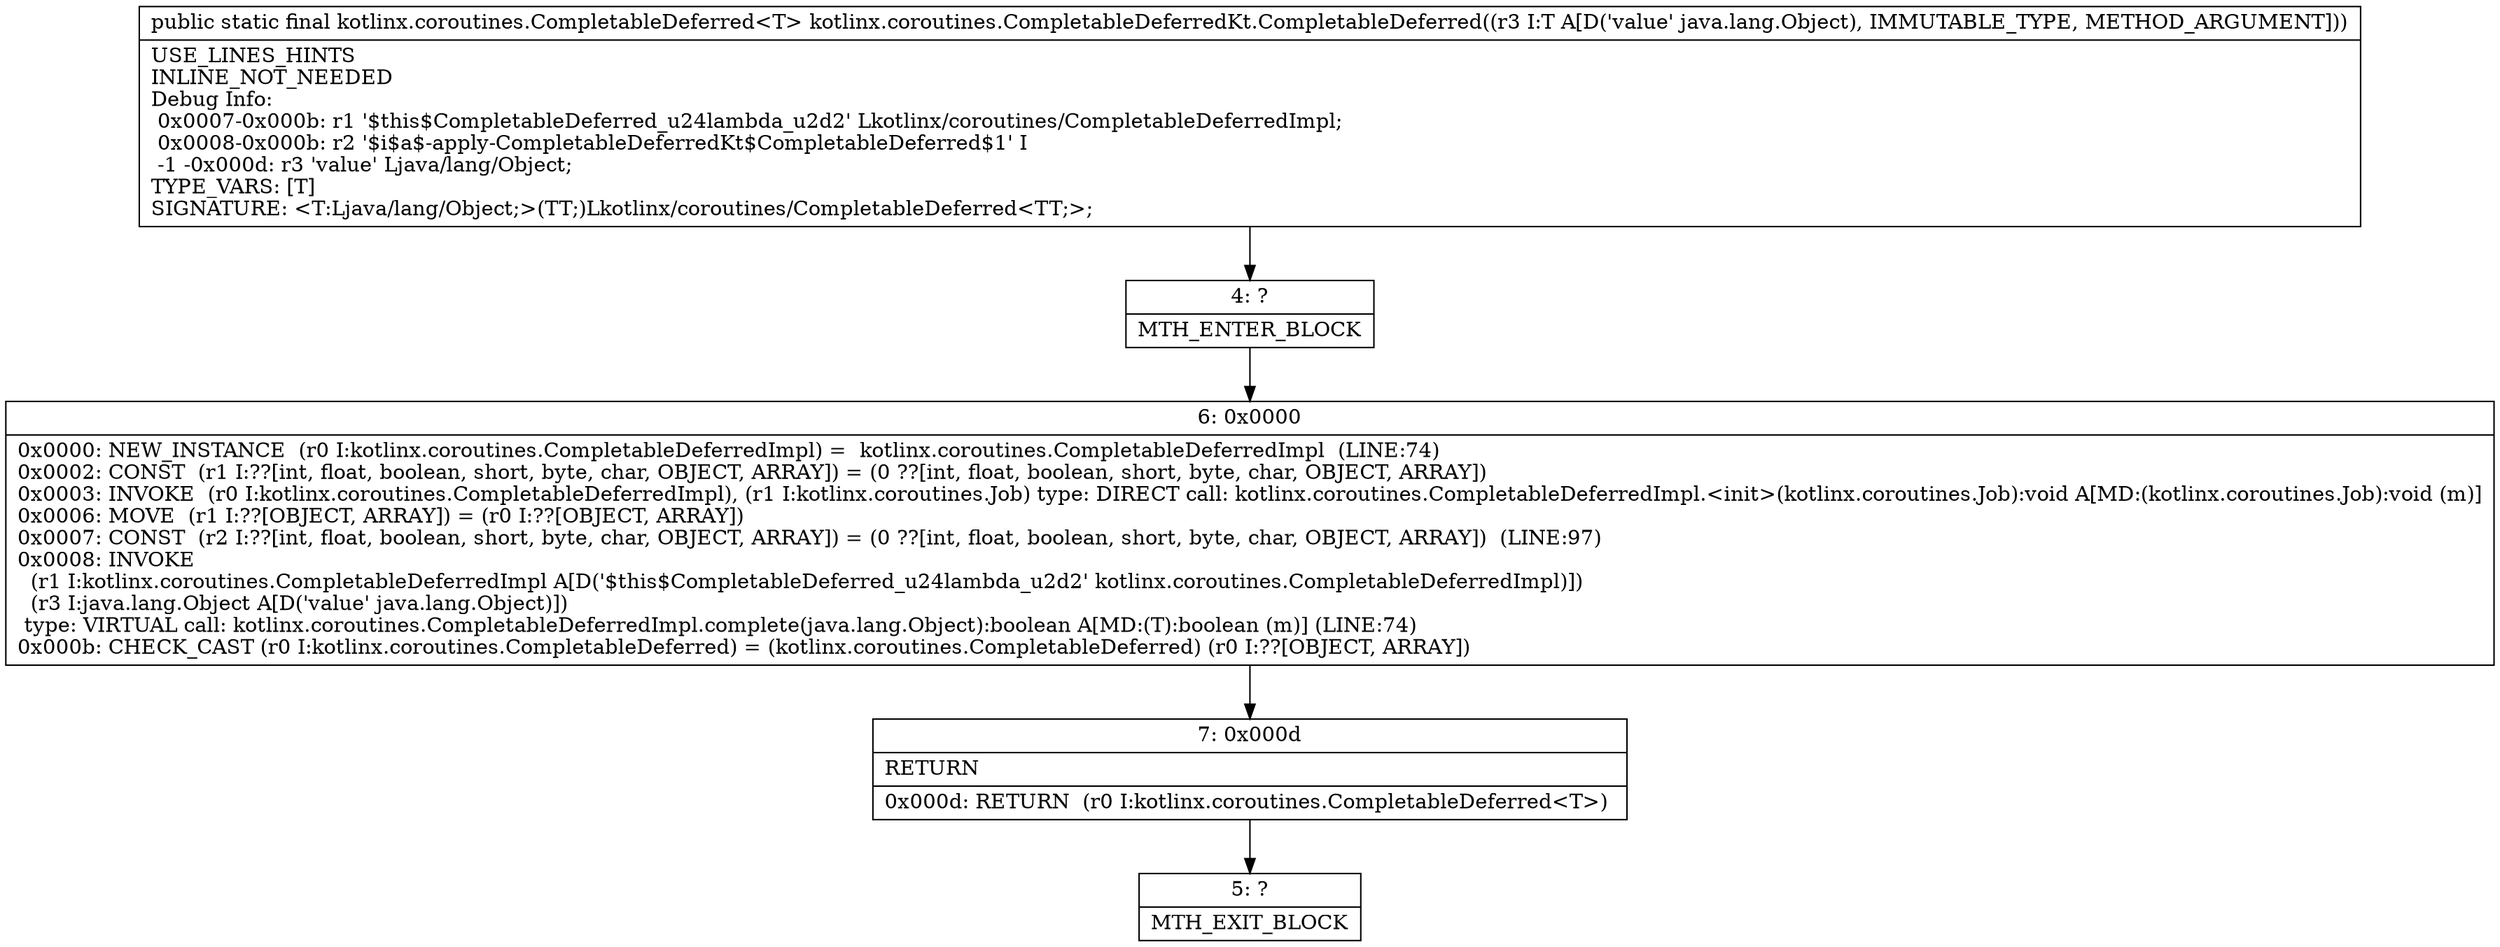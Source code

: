digraph "CFG forkotlinx.coroutines.CompletableDeferredKt.CompletableDeferred(Ljava\/lang\/Object;)Lkotlinx\/coroutines\/CompletableDeferred;" {
Node_4 [shape=record,label="{4\:\ ?|MTH_ENTER_BLOCK\l}"];
Node_6 [shape=record,label="{6\:\ 0x0000|0x0000: NEW_INSTANCE  (r0 I:kotlinx.coroutines.CompletableDeferredImpl) =  kotlinx.coroutines.CompletableDeferredImpl  (LINE:74)\l0x0002: CONST  (r1 I:??[int, float, boolean, short, byte, char, OBJECT, ARRAY]) = (0 ??[int, float, boolean, short, byte, char, OBJECT, ARRAY]) \l0x0003: INVOKE  (r0 I:kotlinx.coroutines.CompletableDeferredImpl), (r1 I:kotlinx.coroutines.Job) type: DIRECT call: kotlinx.coroutines.CompletableDeferredImpl.\<init\>(kotlinx.coroutines.Job):void A[MD:(kotlinx.coroutines.Job):void (m)]\l0x0006: MOVE  (r1 I:??[OBJECT, ARRAY]) = (r0 I:??[OBJECT, ARRAY]) \l0x0007: CONST  (r2 I:??[int, float, boolean, short, byte, char, OBJECT, ARRAY]) = (0 ??[int, float, boolean, short, byte, char, OBJECT, ARRAY])  (LINE:97)\l0x0008: INVOKE  \l  (r1 I:kotlinx.coroutines.CompletableDeferredImpl A[D('$this$CompletableDeferred_u24lambda_u2d2' kotlinx.coroutines.CompletableDeferredImpl)])\l  (r3 I:java.lang.Object A[D('value' java.lang.Object)])\l type: VIRTUAL call: kotlinx.coroutines.CompletableDeferredImpl.complete(java.lang.Object):boolean A[MD:(T):boolean (m)] (LINE:74)\l0x000b: CHECK_CAST (r0 I:kotlinx.coroutines.CompletableDeferred) = (kotlinx.coroutines.CompletableDeferred) (r0 I:??[OBJECT, ARRAY]) \l}"];
Node_7 [shape=record,label="{7\:\ 0x000d|RETURN\l|0x000d: RETURN  (r0 I:kotlinx.coroutines.CompletableDeferred\<T\>) \l}"];
Node_5 [shape=record,label="{5\:\ ?|MTH_EXIT_BLOCK\l}"];
MethodNode[shape=record,label="{public static final kotlinx.coroutines.CompletableDeferred\<T\> kotlinx.coroutines.CompletableDeferredKt.CompletableDeferred((r3 I:T A[D('value' java.lang.Object), IMMUTABLE_TYPE, METHOD_ARGUMENT]))  | USE_LINES_HINTS\lINLINE_NOT_NEEDED\lDebug Info:\l  0x0007\-0x000b: r1 '$this$CompletableDeferred_u24lambda_u2d2' Lkotlinx\/coroutines\/CompletableDeferredImpl;\l  0x0008\-0x000b: r2 '$i$a$\-apply\-CompletableDeferredKt$CompletableDeferred$1' I\l  \-1 \-0x000d: r3 'value' Ljava\/lang\/Object;\lTYPE_VARS: [T]\lSIGNATURE: \<T:Ljava\/lang\/Object;\>(TT;)Lkotlinx\/coroutines\/CompletableDeferred\<TT;\>;\l}"];
MethodNode -> Node_4;Node_4 -> Node_6;
Node_6 -> Node_7;
Node_7 -> Node_5;
}

